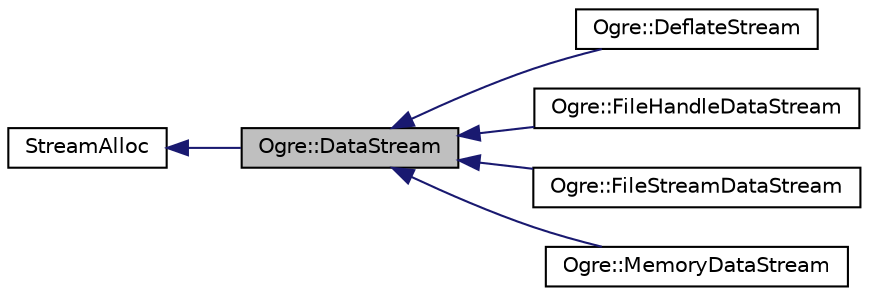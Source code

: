 digraph "Ogre::DataStream"
{
  bgcolor="transparent";
  edge [fontname="Helvetica",fontsize="10",labelfontname="Helvetica",labelfontsize="10"];
  node [fontname="Helvetica",fontsize="10",shape=record];
  rankdir="LR";
  Node0 [label="Ogre::DataStream",height=0.2,width=0.4,color="black", fillcolor="grey75", style="filled", fontcolor="black"];
  Node1 -> Node0 [dir="back",color="midnightblue",fontsize="10",style="solid",fontname="Helvetica"];
  Node1 [label="StreamAlloc",height=0.2,width=0.4,color="black",URL="$class_ogre_1_1_allocated_object.html"];
  Node0 -> Node2 [dir="back",color="midnightblue",fontsize="10",style="solid",fontname="Helvetica"];
  Node2 [label="Ogre::DeflateStream",height=0.2,width=0.4,color="black",URL="$class_ogre_1_1_deflate_stream.html",tooltip="Stream which compresses / uncompresses data using the &#39;deflate&#39; compression algorithm. "];
  Node0 -> Node3 [dir="back",color="midnightblue",fontsize="10",style="solid",fontname="Helvetica"];
  Node3 [label="Ogre::FileHandleDataStream",height=0.2,width=0.4,color="black",URL="$class_ogre_1_1_file_handle_data_stream.html",tooltip="Common subclass of DataStream for handling data from C-style file handles. "];
  Node0 -> Node4 [dir="back",color="midnightblue",fontsize="10",style="solid",fontname="Helvetica"];
  Node4 [label="Ogre::FileStreamDataStream",height=0.2,width=0.4,color="black",URL="$class_ogre_1_1_file_stream_data_stream.html",tooltip="Common subclass of DataStream for handling data from std::basic_istream. "];
  Node0 -> Node5 [dir="back",color="midnightblue",fontsize="10",style="solid",fontname="Helvetica"];
  Node5 [label="Ogre::MemoryDataStream",height=0.2,width=0.4,color="black",URL="$class_ogre_1_1_memory_data_stream.html",tooltip="Common subclass of DataStream for handling data from chunks of memory. "];
}
